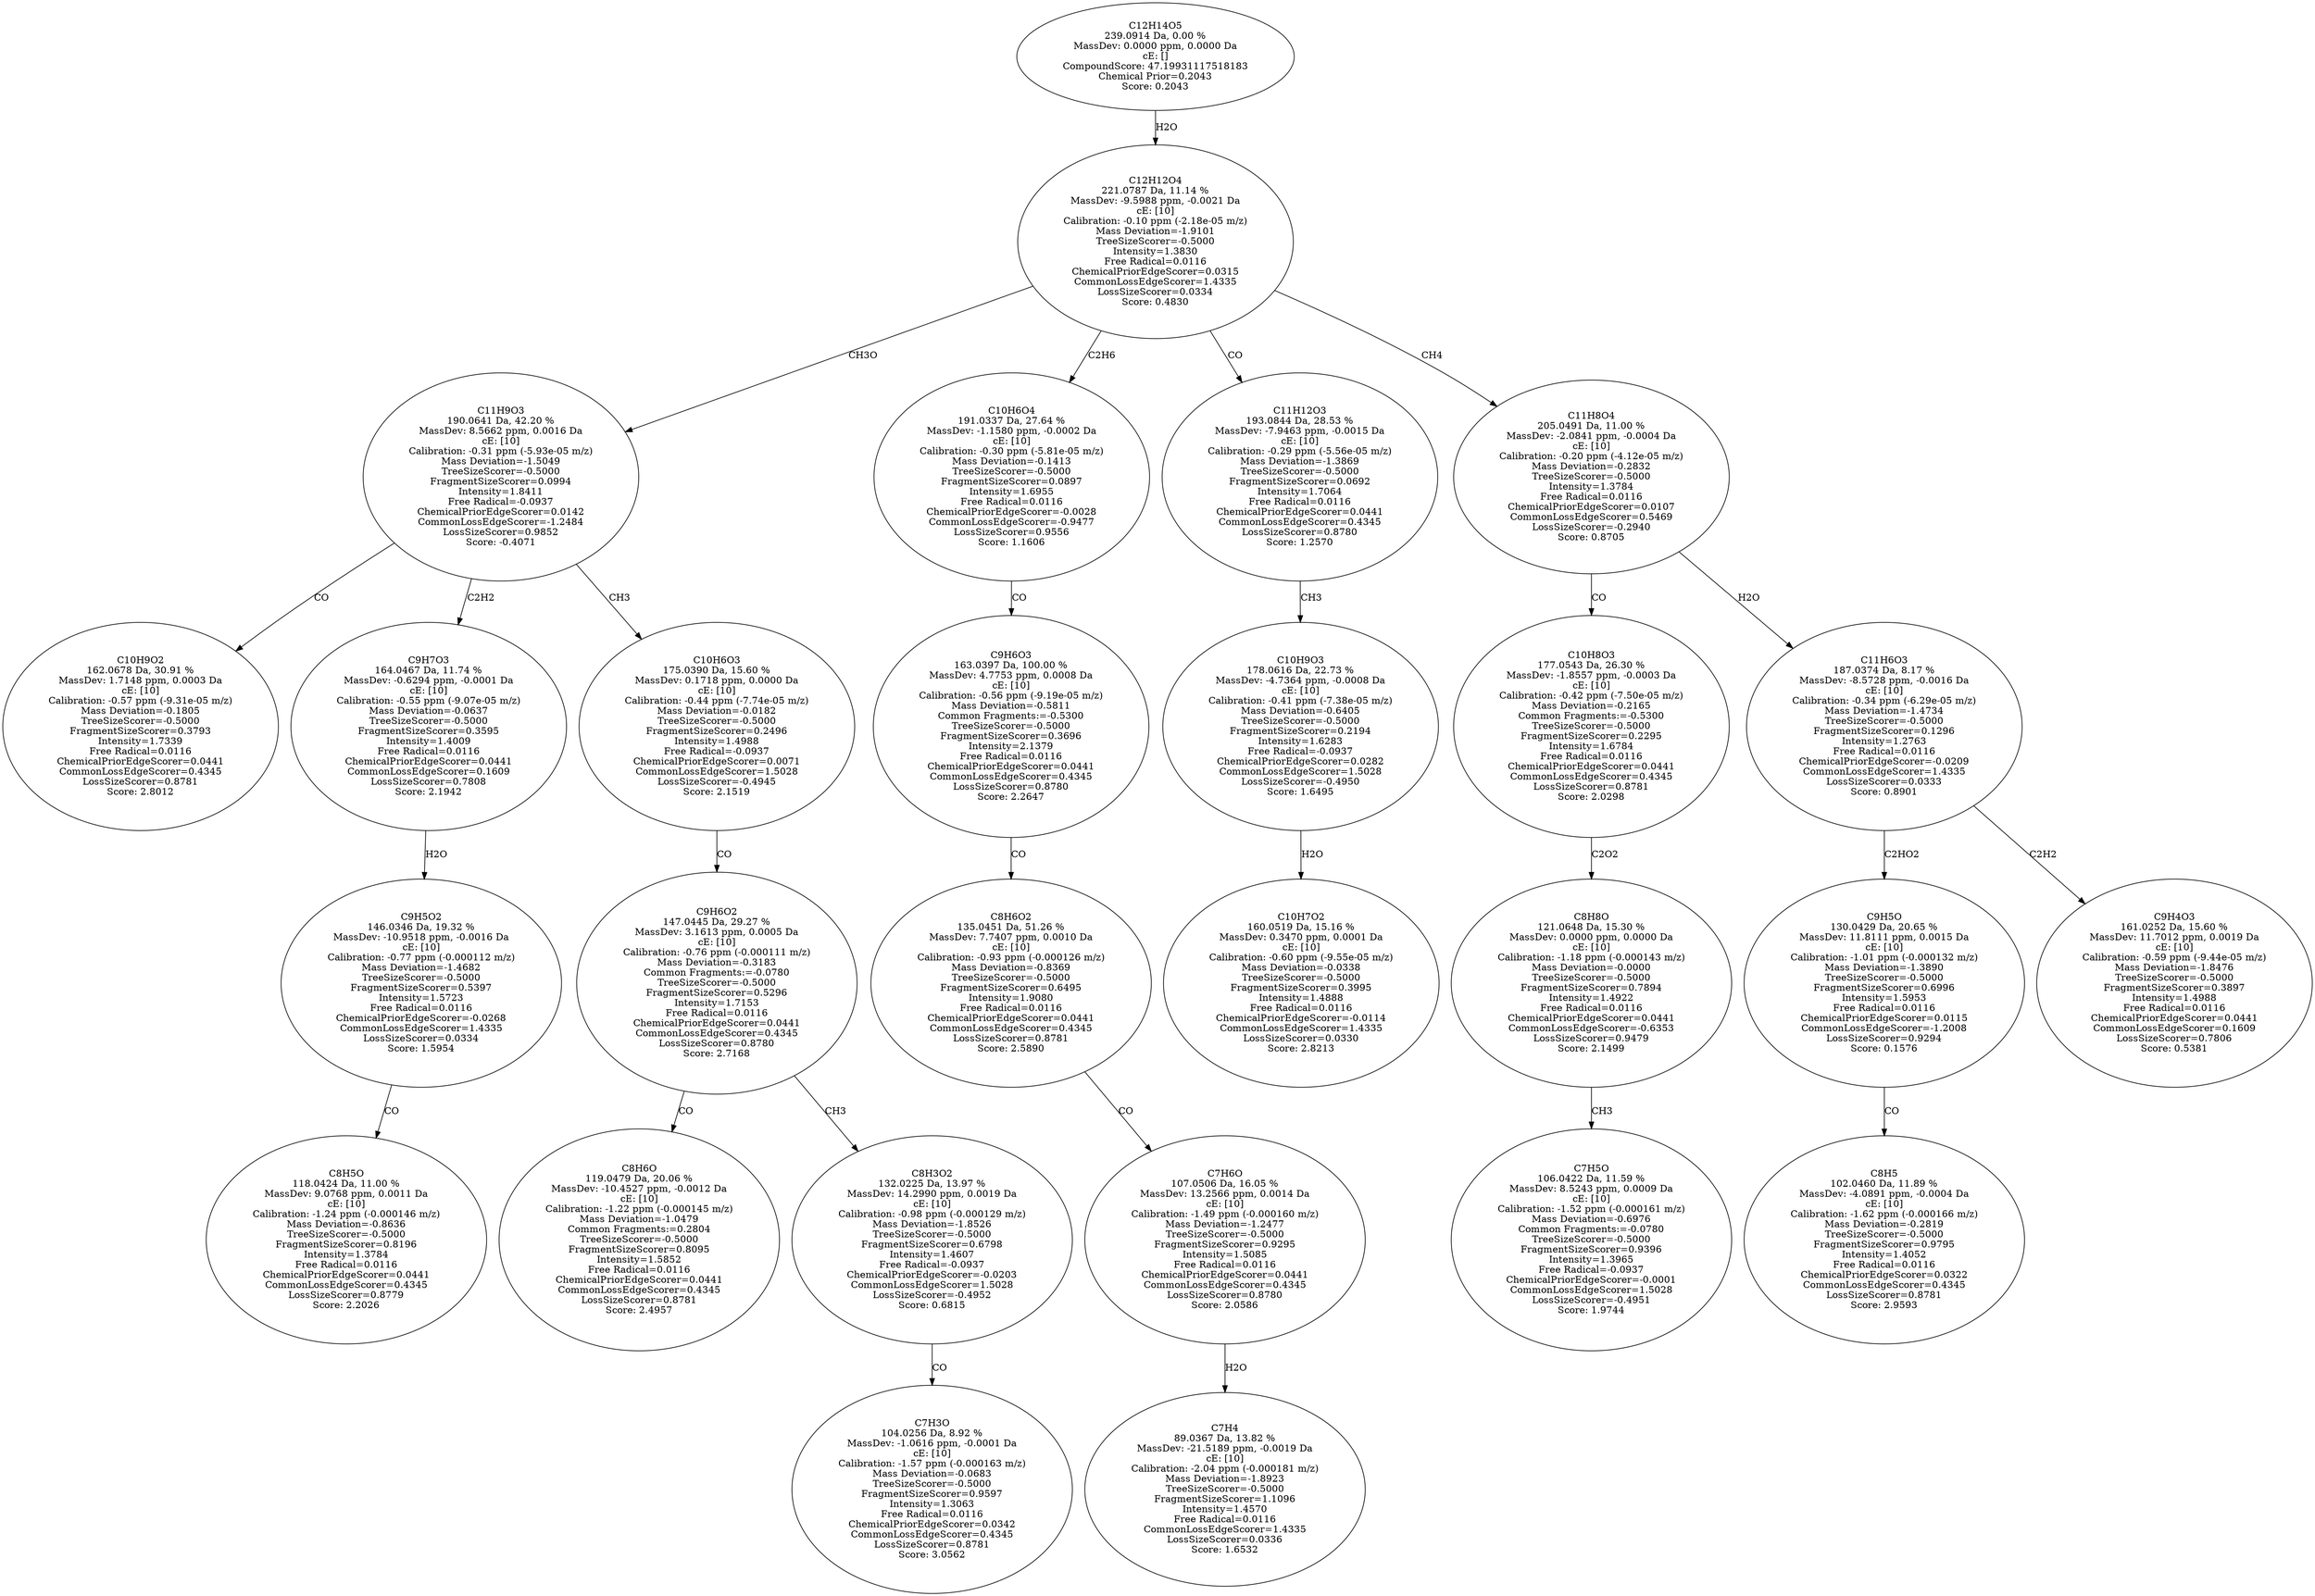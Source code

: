 strict digraph {
v1 [label="C10H9O2\n162.0678 Da, 30.91 %\nMassDev: 1.7148 ppm, 0.0003 Da\ncE: [10]\nCalibration: -0.57 ppm (-9.31e-05 m/z)\nMass Deviation=-0.1805\nTreeSizeScorer=-0.5000\nFragmentSizeScorer=0.3793\nIntensity=1.7339\nFree Radical=0.0116\nChemicalPriorEdgeScorer=0.0441\nCommonLossEdgeScorer=0.4345\nLossSizeScorer=0.8781\nScore: 2.8012"];
v2 [label="C8H5O\n118.0424 Da, 11.00 %\nMassDev: 9.0768 ppm, 0.0011 Da\ncE: [10]\nCalibration: -1.24 ppm (-0.000146 m/z)\nMass Deviation=-0.8636\nTreeSizeScorer=-0.5000\nFragmentSizeScorer=0.8196\nIntensity=1.3784\nFree Radical=0.0116\nChemicalPriorEdgeScorer=0.0441\nCommonLossEdgeScorer=0.4345\nLossSizeScorer=0.8779\nScore: 2.2026"];
v3 [label="C9H5O2\n146.0346 Da, 19.32 %\nMassDev: -10.9518 ppm, -0.0016 Da\ncE: [10]\nCalibration: -0.77 ppm (-0.000112 m/z)\nMass Deviation=-1.4682\nTreeSizeScorer=-0.5000\nFragmentSizeScorer=0.5397\nIntensity=1.5723\nFree Radical=0.0116\nChemicalPriorEdgeScorer=-0.0268\nCommonLossEdgeScorer=1.4335\nLossSizeScorer=0.0334\nScore: 1.5954"];
v4 [label="C9H7O3\n164.0467 Da, 11.74 %\nMassDev: -0.6294 ppm, -0.0001 Da\ncE: [10]\nCalibration: -0.55 ppm (-9.07e-05 m/z)\nMass Deviation=-0.0637\nTreeSizeScorer=-0.5000\nFragmentSizeScorer=0.3595\nIntensity=1.4009\nFree Radical=0.0116\nChemicalPriorEdgeScorer=0.0441\nCommonLossEdgeScorer=0.1609\nLossSizeScorer=0.7808\nScore: 2.1942"];
v5 [label="C8H6O\n119.0479 Da, 20.06 %\nMassDev: -10.4527 ppm, -0.0012 Da\ncE: [10]\nCalibration: -1.22 ppm (-0.000145 m/z)\nMass Deviation=-1.0479\nCommon Fragments:=0.2804\nTreeSizeScorer=-0.5000\nFragmentSizeScorer=0.8095\nIntensity=1.5852\nFree Radical=0.0116\nChemicalPriorEdgeScorer=0.0441\nCommonLossEdgeScorer=0.4345\nLossSizeScorer=0.8781\nScore: 2.4957"];
v6 [label="C7H3O\n104.0256 Da, 8.92 %\nMassDev: -1.0616 ppm, -0.0001 Da\ncE: [10]\nCalibration: -1.57 ppm (-0.000163 m/z)\nMass Deviation=-0.0683\nTreeSizeScorer=-0.5000\nFragmentSizeScorer=0.9597\nIntensity=1.3063\nFree Radical=0.0116\nChemicalPriorEdgeScorer=0.0342\nCommonLossEdgeScorer=0.4345\nLossSizeScorer=0.8781\nScore: 3.0562"];
v7 [label="C8H3O2\n132.0225 Da, 13.97 %\nMassDev: 14.2990 ppm, 0.0019 Da\ncE: [10]\nCalibration: -0.98 ppm (-0.000129 m/z)\nMass Deviation=-1.8526\nTreeSizeScorer=-0.5000\nFragmentSizeScorer=0.6798\nIntensity=1.4607\nFree Radical=-0.0937\nChemicalPriorEdgeScorer=-0.0203\nCommonLossEdgeScorer=1.5028\nLossSizeScorer=-0.4952\nScore: 0.6815"];
v8 [label="C9H6O2\n147.0445 Da, 29.27 %\nMassDev: 3.1613 ppm, 0.0005 Da\ncE: [10]\nCalibration: -0.76 ppm (-0.000111 m/z)\nMass Deviation=-0.3183\nCommon Fragments:=-0.0780\nTreeSizeScorer=-0.5000\nFragmentSizeScorer=0.5296\nIntensity=1.7153\nFree Radical=0.0116\nChemicalPriorEdgeScorer=0.0441\nCommonLossEdgeScorer=0.4345\nLossSizeScorer=0.8780\nScore: 2.7168"];
v9 [label="C10H6O3\n175.0390 Da, 15.60 %\nMassDev: 0.1718 ppm, 0.0000 Da\ncE: [10]\nCalibration: -0.44 ppm (-7.74e-05 m/z)\nMass Deviation=-0.0182\nTreeSizeScorer=-0.5000\nFragmentSizeScorer=0.2496\nIntensity=1.4988\nFree Radical=-0.0937\nChemicalPriorEdgeScorer=0.0071\nCommonLossEdgeScorer=1.5028\nLossSizeScorer=-0.4945\nScore: 2.1519"];
v10 [label="C11H9O3\n190.0641 Da, 42.20 %\nMassDev: 8.5662 ppm, 0.0016 Da\ncE: [10]\nCalibration: -0.31 ppm (-5.93e-05 m/z)\nMass Deviation=-1.5049\nTreeSizeScorer=-0.5000\nFragmentSizeScorer=0.0994\nIntensity=1.8411\nFree Radical=-0.0937\nChemicalPriorEdgeScorer=0.0142\nCommonLossEdgeScorer=-1.2484\nLossSizeScorer=0.9852\nScore: -0.4071"];
v11 [label="C7H4\n89.0367 Da, 13.82 %\nMassDev: -21.5189 ppm, -0.0019 Da\ncE: [10]\nCalibration: -2.04 ppm (-0.000181 m/z)\nMass Deviation=-1.8923\nTreeSizeScorer=-0.5000\nFragmentSizeScorer=1.1096\nIntensity=1.4570\nFree Radical=0.0116\nCommonLossEdgeScorer=1.4335\nLossSizeScorer=0.0336\nScore: 1.6532"];
v12 [label="C7H6O\n107.0506 Da, 16.05 %\nMassDev: 13.2566 ppm, 0.0014 Da\ncE: [10]\nCalibration: -1.49 ppm (-0.000160 m/z)\nMass Deviation=-1.2477\nTreeSizeScorer=-0.5000\nFragmentSizeScorer=0.9295\nIntensity=1.5085\nFree Radical=0.0116\nChemicalPriorEdgeScorer=0.0441\nCommonLossEdgeScorer=0.4345\nLossSizeScorer=0.8780\nScore: 2.0586"];
v13 [label="C8H6O2\n135.0451 Da, 51.26 %\nMassDev: 7.7407 ppm, 0.0010 Da\ncE: [10]\nCalibration: -0.93 ppm (-0.000126 m/z)\nMass Deviation=-0.8369\nTreeSizeScorer=-0.5000\nFragmentSizeScorer=0.6495\nIntensity=1.9080\nFree Radical=0.0116\nChemicalPriorEdgeScorer=0.0441\nCommonLossEdgeScorer=0.4345\nLossSizeScorer=0.8781\nScore: 2.5890"];
v14 [label="C9H6O3\n163.0397 Da, 100.00 %\nMassDev: 4.7753 ppm, 0.0008 Da\ncE: [10]\nCalibration: -0.56 ppm (-9.19e-05 m/z)\nMass Deviation=-0.5811\nCommon Fragments:=-0.5300\nTreeSizeScorer=-0.5000\nFragmentSizeScorer=0.3696\nIntensity=2.1379\nFree Radical=0.0116\nChemicalPriorEdgeScorer=0.0441\nCommonLossEdgeScorer=0.4345\nLossSizeScorer=0.8780\nScore: 2.2647"];
v15 [label="C10H6O4\n191.0337 Da, 27.64 %\nMassDev: -1.1580 ppm, -0.0002 Da\ncE: [10]\nCalibration: -0.30 ppm (-5.81e-05 m/z)\nMass Deviation=-0.1413\nTreeSizeScorer=-0.5000\nFragmentSizeScorer=0.0897\nIntensity=1.6955\nFree Radical=0.0116\nChemicalPriorEdgeScorer=-0.0028\nCommonLossEdgeScorer=-0.9477\nLossSizeScorer=0.9556\nScore: 1.1606"];
v16 [label="C10H7O2\n160.0519 Da, 15.16 %\nMassDev: 0.3470 ppm, 0.0001 Da\ncE: [10]\nCalibration: -0.60 ppm (-9.55e-05 m/z)\nMass Deviation=-0.0338\nTreeSizeScorer=-0.5000\nFragmentSizeScorer=0.3995\nIntensity=1.4888\nFree Radical=0.0116\nChemicalPriorEdgeScorer=-0.0114\nCommonLossEdgeScorer=1.4335\nLossSizeScorer=0.0330\nScore: 2.8213"];
v17 [label="C10H9O3\n178.0616 Da, 22.73 %\nMassDev: -4.7364 ppm, -0.0008 Da\ncE: [10]\nCalibration: -0.41 ppm (-7.38e-05 m/z)\nMass Deviation=-0.6405\nTreeSizeScorer=-0.5000\nFragmentSizeScorer=0.2194\nIntensity=1.6283\nFree Radical=-0.0937\nChemicalPriorEdgeScorer=0.0282\nCommonLossEdgeScorer=1.5028\nLossSizeScorer=-0.4950\nScore: 1.6495"];
v18 [label="C11H12O3\n193.0844 Da, 28.53 %\nMassDev: -7.9463 ppm, -0.0015 Da\ncE: [10]\nCalibration: -0.29 ppm (-5.56e-05 m/z)\nMass Deviation=-1.3869\nTreeSizeScorer=-0.5000\nFragmentSizeScorer=0.0692\nIntensity=1.7064\nFree Radical=0.0116\nChemicalPriorEdgeScorer=0.0441\nCommonLossEdgeScorer=0.4345\nLossSizeScorer=0.8780\nScore: 1.2570"];
v19 [label="C7H5O\n106.0422 Da, 11.59 %\nMassDev: 8.5243 ppm, 0.0009 Da\ncE: [10]\nCalibration: -1.52 ppm (-0.000161 m/z)\nMass Deviation=-0.6976\nCommon Fragments:=-0.0780\nTreeSizeScorer=-0.5000\nFragmentSizeScorer=0.9396\nIntensity=1.3965\nFree Radical=-0.0937\nChemicalPriorEdgeScorer=-0.0001\nCommonLossEdgeScorer=1.5028\nLossSizeScorer=-0.4951\nScore: 1.9744"];
v20 [label="C8H8O\n121.0648 Da, 15.30 %\nMassDev: 0.0000 ppm, 0.0000 Da\ncE: [10]\nCalibration: -1.18 ppm (-0.000143 m/z)\nMass Deviation=-0.0000\nTreeSizeScorer=-0.5000\nFragmentSizeScorer=0.7894\nIntensity=1.4922\nFree Radical=0.0116\nChemicalPriorEdgeScorer=0.0441\nCommonLossEdgeScorer=-0.6353\nLossSizeScorer=0.9479\nScore: 2.1499"];
v21 [label="C10H8O3\n177.0543 Da, 26.30 %\nMassDev: -1.8557 ppm, -0.0003 Da\ncE: [10]\nCalibration: -0.42 ppm (-7.50e-05 m/z)\nMass Deviation=-0.2165\nCommon Fragments:=-0.5300\nTreeSizeScorer=-0.5000\nFragmentSizeScorer=0.2295\nIntensity=1.6784\nFree Radical=0.0116\nChemicalPriorEdgeScorer=0.0441\nCommonLossEdgeScorer=0.4345\nLossSizeScorer=0.8781\nScore: 2.0298"];
v22 [label="C8H5\n102.0460 Da, 11.89 %\nMassDev: -4.0891 ppm, -0.0004 Da\ncE: [10]\nCalibration: -1.62 ppm (-0.000166 m/z)\nMass Deviation=-0.2819\nTreeSizeScorer=-0.5000\nFragmentSizeScorer=0.9795\nIntensity=1.4052\nFree Radical=0.0116\nChemicalPriorEdgeScorer=0.0322\nCommonLossEdgeScorer=0.4345\nLossSizeScorer=0.8781\nScore: 2.9593"];
v23 [label="C9H5O\n130.0429 Da, 20.65 %\nMassDev: 11.8111 ppm, 0.0015 Da\ncE: [10]\nCalibration: -1.01 ppm (-0.000132 m/z)\nMass Deviation=-1.3890\nTreeSizeScorer=-0.5000\nFragmentSizeScorer=0.6996\nIntensity=1.5953\nFree Radical=0.0116\nChemicalPriorEdgeScorer=0.0115\nCommonLossEdgeScorer=-1.2008\nLossSizeScorer=0.9294\nScore: 0.1576"];
v24 [label="C9H4O3\n161.0252 Da, 15.60 %\nMassDev: 11.7012 ppm, 0.0019 Da\ncE: [10]\nCalibration: -0.59 ppm (-9.44e-05 m/z)\nMass Deviation=-1.8476\nTreeSizeScorer=-0.5000\nFragmentSizeScorer=0.3897\nIntensity=1.4988\nFree Radical=0.0116\nChemicalPriorEdgeScorer=0.0441\nCommonLossEdgeScorer=0.1609\nLossSizeScorer=0.7806\nScore: 0.5381"];
v25 [label="C11H6O3\n187.0374 Da, 8.17 %\nMassDev: -8.5728 ppm, -0.0016 Da\ncE: [10]\nCalibration: -0.34 ppm (-6.29e-05 m/z)\nMass Deviation=-1.4734\nTreeSizeScorer=-0.5000\nFragmentSizeScorer=0.1296\nIntensity=1.2763\nFree Radical=0.0116\nChemicalPriorEdgeScorer=-0.0209\nCommonLossEdgeScorer=1.4335\nLossSizeScorer=0.0333\nScore: 0.8901"];
v26 [label="C11H8O4\n205.0491 Da, 11.00 %\nMassDev: -2.0841 ppm, -0.0004 Da\ncE: [10]\nCalibration: -0.20 ppm (-4.12e-05 m/z)\nMass Deviation=-0.2832\nTreeSizeScorer=-0.5000\nIntensity=1.3784\nFree Radical=0.0116\nChemicalPriorEdgeScorer=0.0107\nCommonLossEdgeScorer=0.5469\nLossSizeScorer=-0.2940\nScore: 0.8705"];
v27 [label="C12H12O4\n221.0787 Da, 11.14 %\nMassDev: -9.5988 ppm, -0.0021 Da\ncE: [10]\nCalibration: -0.10 ppm (-2.18e-05 m/z)\nMass Deviation=-1.9101\nTreeSizeScorer=-0.5000\nIntensity=1.3830\nFree Radical=0.0116\nChemicalPriorEdgeScorer=0.0315\nCommonLossEdgeScorer=1.4335\nLossSizeScorer=0.0334\nScore: 0.4830"];
v28 [label="C12H14O5\n239.0914 Da, 0.00 %\nMassDev: 0.0000 ppm, 0.0000 Da\ncE: []\nCompoundScore: 47.19931117518183\nChemical Prior=0.2043\nScore: 0.2043"];
v10 -> v1 [label="CO"];
v3 -> v2 [label="CO"];
v4 -> v3 [label="H2O"];
v10 -> v4 [label="C2H2"];
v8 -> v5 [label="CO"];
v7 -> v6 [label="CO"];
v8 -> v7 [label="CH3"];
v9 -> v8 [label="CO"];
v10 -> v9 [label="CH3"];
v27 -> v10 [label="CH3O"];
v12 -> v11 [label="H2O"];
v13 -> v12 [label="CO"];
v14 -> v13 [label="CO"];
v15 -> v14 [label="CO"];
v27 -> v15 [label="C2H6"];
v17 -> v16 [label="H2O"];
v18 -> v17 [label="CH3"];
v27 -> v18 [label="CO"];
v20 -> v19 [label="CH3"];
v21 -> v20 [label="C2O2"];
v26 -> v21 [label="CO"];
v23 -> v22 [label="CO"];
v25 -> v23 [label="C2HO2"];
v25 -> v24 [label="C2H2"];
v26 -> v25 [label="H2O"];
v27 -> v26 [label="CH4"];
v28 -> v27 [label="H2O"];
}